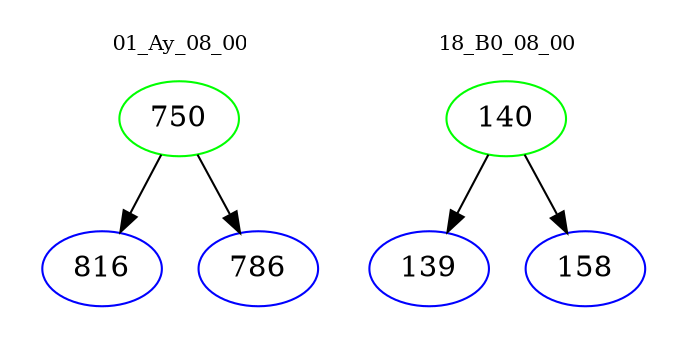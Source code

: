 digraph{
subgraph cluster_0 {
color = white
label = "01_Ay_08_00";
fontsize=10;
T0_750 [label="750", color="green"]
T0_750 -> T0_816 [color="black"]
T0_816 [label="816", color="blue"]
T0_750 -> T0_786 [color="black"]
T0_786 [label="786", color="blue"]
}
subgraph cluster_1 {
color = white
label = "18_B0_08_00";
fontsize=10;
T1_140 [label="140", color="green"]
T1_140 -> T1_139 [color="black"]
T1_139 [label="139", color="blue"]
T1_140 -> T1_158 [color="black"]
T1_158 [label="158", color="blue"]
}
}
